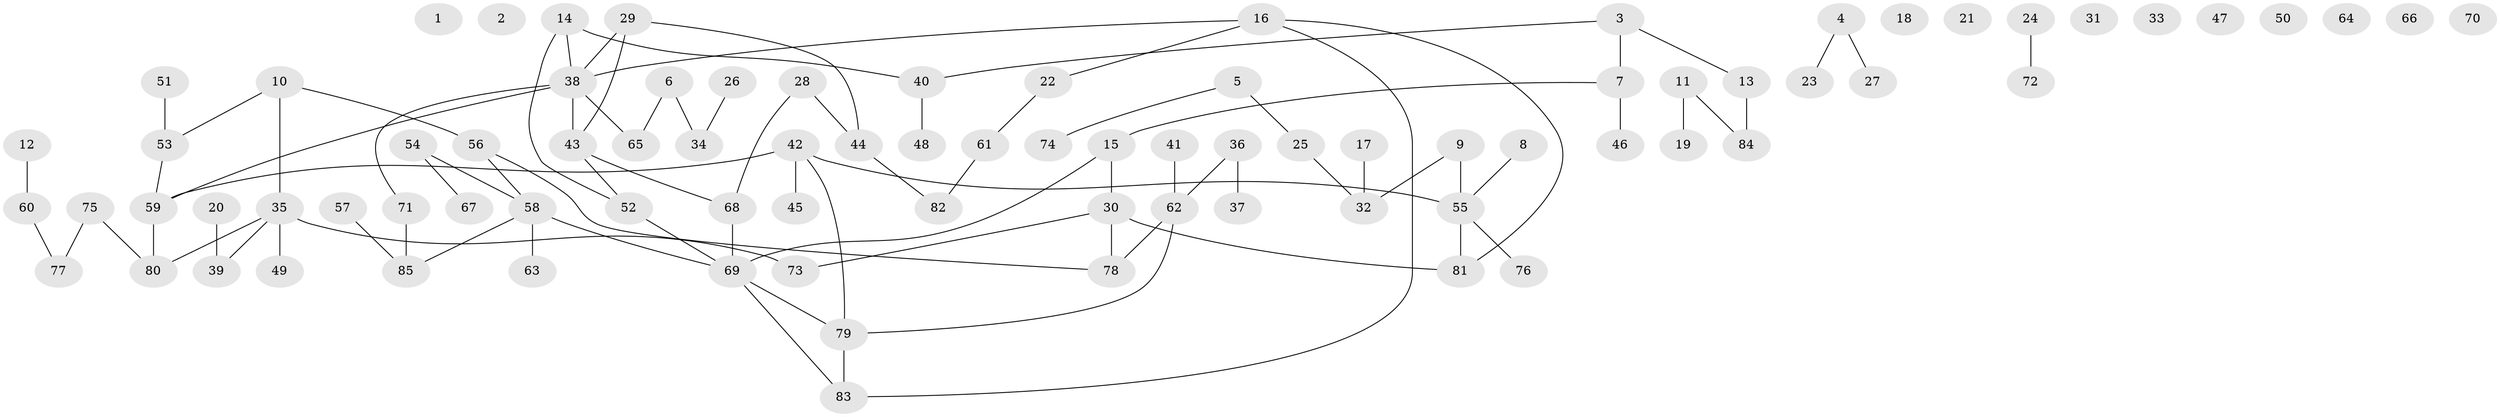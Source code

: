 // coarse degree distribution, {0: 0.2857142857142857, 1: 0.38095238095238093, 2: 0.14285714285714285, 4: 0.047619047619047616, 5: 0.023809523809523808, 3: 0.047619047619047616, 6: 0.023809523809523808, 8: 0.023809523809523808, 7: 0.023809523809523808}
// Generated by graph-tools (version 1.1) at 2025/42/03/04/25 21:42:50]
// undirected, 85 vertices, 88 edges
graph export_dot {
graph [start="1"]
  node [color=gray90,style=filled];
  1;
  2;
  3;
  4;
  5;
  6;
  7;
  8;
  9;
  10;
  11;
  12;
  13;
  14;
  15;
  16;
  17;
  18;
  19;
  20;
  21;
  22;
  23;
  24;
  25;
  26;
  27;
  28;
  29;
  30;
  31;
  32;
  33;
  34;
  35;
  36;
  37;
  38;
  39;
  40;
  41;
  42;
  43;
  44;
  45;
  46;
  47;
  48;
  49;
  50;
  51;
  52;
  53;
  54;
  55;
  56;
  57;
  58;
  59;
  60;
  61;
  62;
  63;
  64;
  65;
  66;
  67;
  68;
  69;
  70;
  71;
  72;
  73;
  74;
  75;
  76;
  77;
  78;
  79;
  80;
  81;
  82;
  83;
  84;
  85;
  3 -- 7;
  3 -- 13;
  3 -- 40;
  4 -- 23;
  4 -- 27;
  5 -- 25;
  5 -- 74;
  6 -- 34;
  6 -- 65;
  7 -- 15;
  7 -- 46;
  8 -- 55;
  9 -- 32;
  9 -- 55;
  10 -- 35;
  10 -- 53;
  10 -- 56;
  11 -- 19;
  11 -- 84;
  12 -- 60;
  13 -- 84;
  14 -- 38;
  14 -- 40;
  14 -- 52;
  15 -- 30;
  15 -- 69;
  16 -- 22;
  16 -- 38;
  16 -- 81;
  16 -- 83;
  17 -- 32;
  20 -- 39;
  22 -- 61;
  24 -- 72;
  25 -- 32;
  26 -- 34;
  28 -- 44;
  28 -- 68;
  29 -- 38;
  29 -- 43;
  29 -- 44;
  30 -- 73;
  30 -- 78;
  30 -- 81;
  35 -- 39;
  35 -- 49;
  35 -- 73;
  35 -- 80;
  36 -- 37;
  36 -- 62;
  38 -- 43;
  38 -- 59;
  38 -- 65;
  38 -- 71;
  40 -- 48;
  41 -- 62;
  42 -- 45;
  42 -- 55;
  42 -- 59;
  42 -- 79;
  43 -- 52;
  43 -- 68;
  44 -- 82;
  51 -- 53;
  52 -- 69;
  53 -- 59;
  54 -- 58;
  54 -- 67;
  55 -- 76;
  55 -- 81;
  56 -- 58;
  56 -- 78;
  57 -- 85;
  58 -- 63;
  58 -- 69;
  58 -- 85;
  59 -- 80;
  60 -- 77;
  61 -- 82;
  62 -- 78;
  62 -- 79;
  68 -- 69;
  69 -- 79;
  69 -- 83;
  71 -- 85;
  75 -- 77;
  75 -- 80;
  79 -- 83;
}
